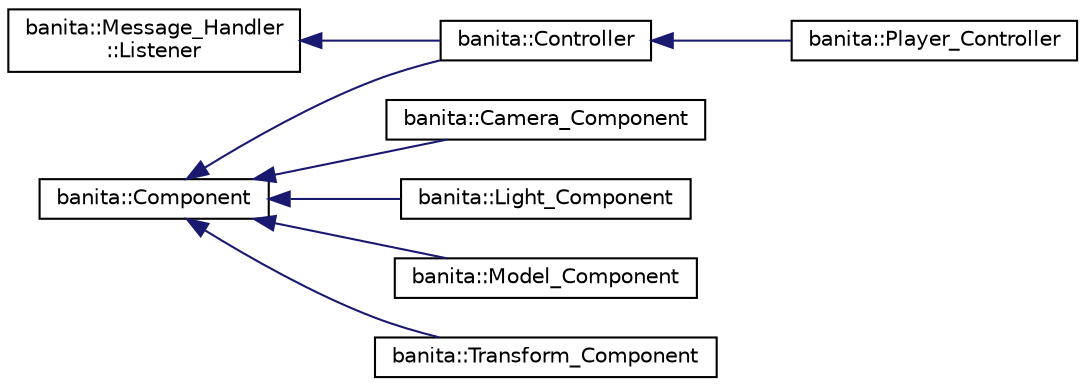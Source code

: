 digraph "Graphical Class Hierarchy"
{
 // LATEX_PDF_SIZE
  edge [fontname="Helvetica",fontsize="10",labelfontname="Helvetica",labelfontsize="10"];
  node [fontname="Helvetica",fontsize="10",shape=record];
  rankdir="LR";
  Node34 [label="banita::Component",height=0.2,width=0.4,color="black", fillcolor="white", style="filled",URL="$d7/dda/classbanita_1_1_component.html",tooltip=" "];
  Node34 -> Node35 [dir="back",color="midnightblue",fontsize="10",style="solid",fontname="Helvetica"];
  Node35 [label="banita::Camera_Component",height=0.2,width=0.4,color="black", fillcolor="white", style="filled",URL="$d8/d6f/classbanita_1_1_camera___component.html",tooltip=" "];
  Node34 -> Node1 [dir="back",color="midnightblue",fontsize="10",style="solid",fontname="Helvetica"];
  Node1 [label="banita::Controller",height=0.2,width=0.4,color="black", fillcolor="white", style="filled",URL="$d0/d23/classbanita_1_1_controller.html",tooltip=" "];
  Node1 -> Node2 [dir="back",color="midnightblue",fontsize="10",style="solid",fontname="Helvetica"];
  Node2 [label="banita::Player_Controller",height=0.2,width=0.4,color="black", fillcolor="white", style="filled",URL="$dc/d66/classbanita_1_1_player___controller.html",tooltip=" "];
  Node34 -> Node36 [dir="back",color="midnightblue",fontsize="10",style="solid",fontname="Helvetica"];
  Node36 [label="banita::Light_Component",height=0.2,width=0.4,color="black", fillcolor="white", style="filled",URL="$de/d14/classbanita_1_1_light___component.html",tooltip=" "];
  Node34 -> Node37 [dir="back",color="midnightblue",fontsize="10",style="solid",fontname="Helvetica"];
  Node37 [label="banita::Model_Component",height=0.2,width=0.4,color="black", fillcolor="white", style="filled",URL="$d1/d27/classbanita_1_1_model___component.html",tooltip=" "];
  Node34 -> Node38 [dir="back",color="midnightblue",fontsize="10",style="solid",fontname="Helvetica"];
  Node38 [label="banita::Transform_Component",height=0.2,width=0.4,color="black", fillcolor="white", style="filled",URL="$d8/de9/classbanita_1_1_transform___component.html",tooltip=" "];
  Node0 [label="banita::Message_Handler\l::Listener",height=0.2,width=0.4,color="black", fillcolor="white", style="filled",URL="$db/dbe/structbanita_1_1_message___handler_1_1_listener.html",tooltip="almost empty pure virtual struct that let the children handle a received message"];
  Node0 -> Node1 [dir="back",color="midnightblue",fontsize="10",style="solid",fontname="Helvetica"];
}
